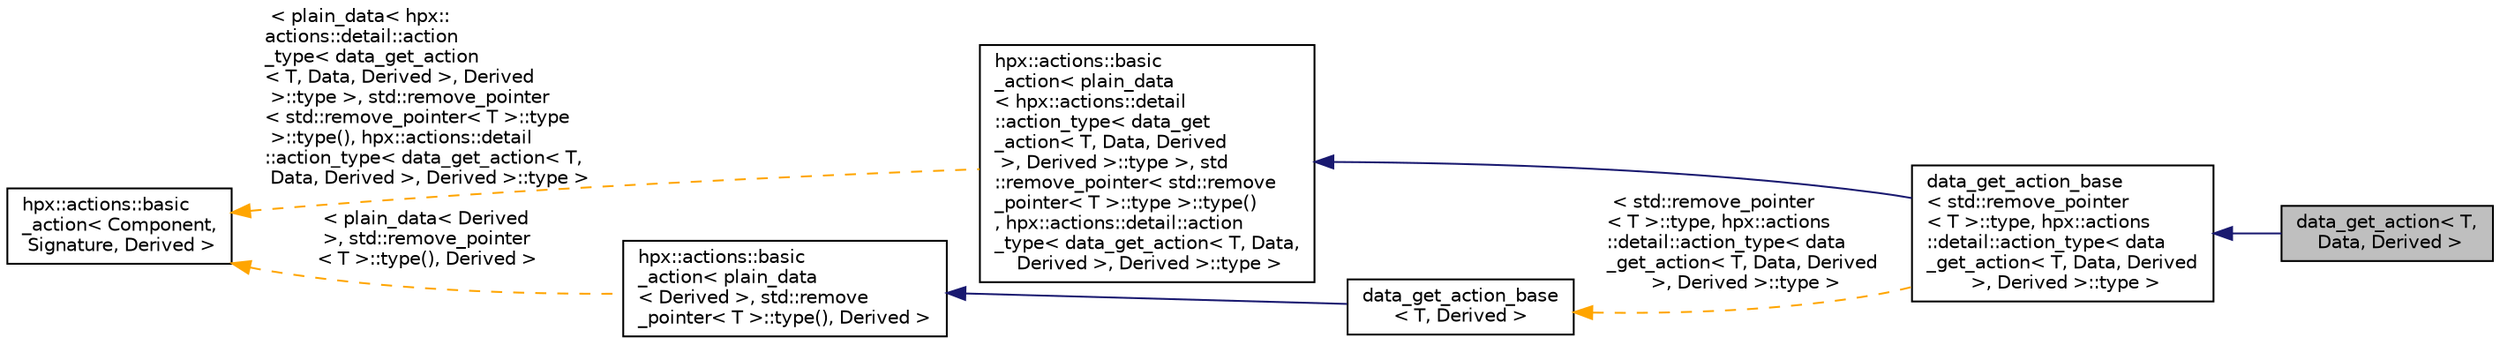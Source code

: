 digraph "data_get_action&lt; T, Data, Derived &gt;"
{
  edge [fontname="Helvetica",fontsize="10",labelfontname="Helvetica",labelfontsize="10"];
  node [fontname="Helvetica",fontsize="10",shape=record];
  rankdir="LR";
  Node0 [label="data_get_action\< T,\l Data, Derived \>",height=0.2,width=0.4,color="black", fillcolor="grey75", style="filled", fontcolor="black"];
  Node1 -> Node0 [dir="back",color="midnightblue",fontsize="10",style="solid",fontname="Helvetica"];
  Node1 [label="data_get_action_base\l\< std::remove_pointer\l\< T \>::type, hpx::actions\l::detail::action_type\< data\l_get_action\< T, Data, Derived\l \>, Derived \>::type \>",height=0.2,width=0.4,color="black", fillcolor="white", style="filled",URL="$d8/de6/structdata__get__action__base.html"];
  Node2 -> Node1 [dir="back",color="midnightblue",fontsize="10",style="solid",fontname="Helvetica"];
  Node2 [label="hpx::actions::basic\l_action\< plain_data\l\< hpx::actions::detail\l::action_type\< data_get\l_action\< T, Data, Derived\l \>, Derived \>::type \>, std\l::remove_pointer\< std::remove\l_pointer\< T \>::type \>::type()\l, hpx::actions::detail::action\l_type\< data_get_action\< T, Data,\l Derived \>, Derived \>::type \>",height=0.2,width=0.4,color="black", fillcolor="white", style="filled",URL="$d1/db6/structhpx_1_1actions_1_1basic__action.html"];
  Node3 -> Node2 [dir="back",color="orange",fontsize="10",style="dashed",label=" \< plain_data\< hpx::\lactions::detail::action\l_type\< data_get_action\l\< T, Data, Derived \>, Derived\l \>::type \>, std::remove_pointer\l\< std::remove_pointer\< T \>::type\l \>::type(), hpx::actions::detail\l::action_type\< data_get_action\< T,\l Data, Derived \>, Derived \>::type \>" ,fontname="Helvetica"];
  Node3 [label="hpx::actions::basic\l_action\< Component,\l Signature, Derived \>",height=0.2,width=0.4,color="black", fillcolor="white", style="filled",URL="$d1/db6/structhpx_1_1actions_1_1basic__action.html"];
  Node4 -> Node1 [dir="back",color="orange",fontsize="10",style="dashed",label=" \< std::remove_pointer\l\< T \>::type, hpx::actions\l::detail::action_type\< data\l_get_action\< T, Data, Derived\l \>, Derived \>::type \>" ,fontname="Helvetica"];
  Node4 [label="data_get_action_base\l\< T, Derived \>",height=0.2,width=0.4,color="black", fillcolor="white", style="filled",URL="$d8/de6/structdata__get__action__base.html"];
  Node5 -> Node4 [dir="back",color="midnightblue",fontsize="10",style="solid",fontname="Helvetica"];
  Node5 [label="hpx::actions::basic\l_action\< plain_data\l\< Derived \>, std::remove\l_pointer\< T \>::type(), Derived \>",height=0.2,width=0.4,color="black", fillcolor="white", style="filled",URL="$d1/db6/structhpx_1_1actions_1_1basic__action.html"];
  Node3 -> Node5 [dir="back",color="orange",fontsize="10",style="dashed",label=" \< plain_data\< Derived\l \>, std::remove_pointer\l\< T \>::type(), Derived \>" ,fontname="Helvetica"];
}
